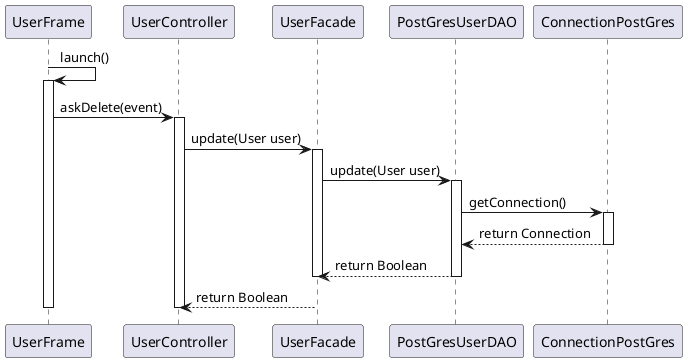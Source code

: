 
@startuml askDelete

UserFrame -> UserFrame : launch()
activate UserFrame

UserFrame -> UserController: askDelete(event)
activate UserController

UserController -> UserFacade: update(User user)
activate UserFacade

UserFacade -> PostGresUserDAO : update(User user)
activate PostGresUserDAO

PostGresUserDAO -> ConnectionPostGres : getConnection()
activate ConnectionPostGres
ConnectionPostGres --> PostGresUserDAO : return Connection
deactivate ConnectionPostGres
PostGresUserDAO --> UserFacade : return Boolean
deactivate PostGresUserDAO
deactivate UserFacade

UserFacade --> UserController : return Boolean
deactivate UserController
deactivate UserFrame

@enduml
